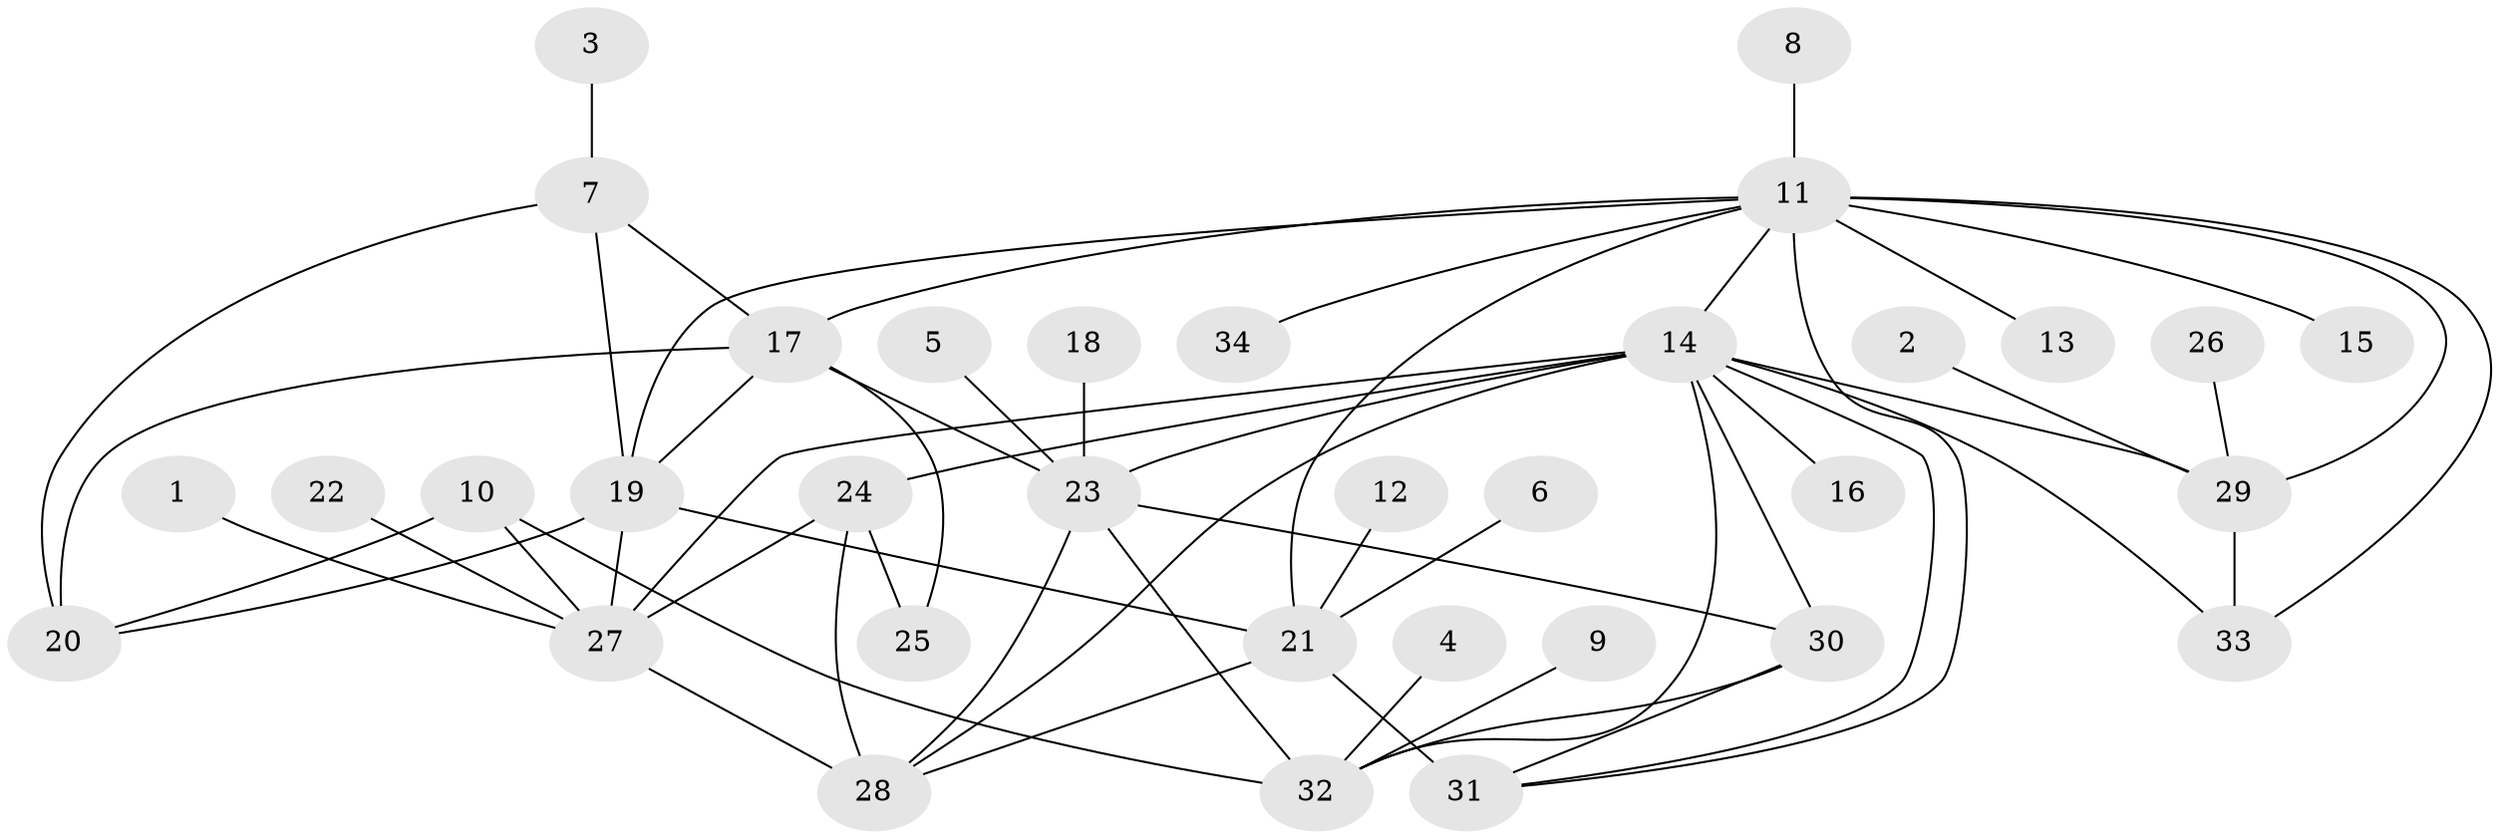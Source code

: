 // original degree distribution, {5: 0.027522935779816515, 6: 0.05504587155963303, 9: 0.027522935779816515, 8: 0.045871559633027525, 15: 0.009174311926605505, 7: 0.027522935779816515, 4: 0.027522935779816515, 10: 0.009174311926605505, 12: 0.009174311926605505, 11: 0.009174311926605505, 1: 0.5779816513761468, 3: 0.03669724770642202, 2: 0.13761467889908258}
// Generated by graph-tools (version 1.1) at 2025/37/03/04/25 23:37:41]
// undirected, 34 vertices, 57 edges
graph export_dot {
  node [color=gray90,style=filled];
  1;
  2;
  3;
  4;
  5;
  6;
  7;
  8;
  9;
  10;
  11;
  12;
  13;
  14;
  15;
  16;
  17;
  18;
  19;
  20;
  21;
  22;
  23;
  24;
  25;
  26;
  27;
  28;
  29;
  30;
  31;
  32;
  33;
  34;
  1 -- 27 [weight=1.0];
  2 -- 29 [weight=1.0];
  3 -- 7 [weight=1.0];
  4 -- 32 [weight=1.0];
  5 -- 23 [weight=1.0];
  6 -- 21 [weight=1.0];
  7 -- 17 [weight=2.0];
  7 -- 19 [weight=2.0];
  7 -- 20 [weight=2.0];
  8 -- 11 [weight=1.0];
  9 -- 32 [weight=1.0];
  10 -- 20 [weight=1.0];
  10 -- 27 [weight=1.0];
  10 -- 32 [weight=1.0];
  11 -- 13 [weight=1.0];
  11 -- 14 [weight=1.0];
  11 -- 15 [weight=1.0];
  11 -- 17 [weight=1.0];
  11 -- 19 [weight=1.0];
  11 -- 21 [weight=1.0];
  11 -- 29 [weight=2.0];
  11 -- 31 [weight=1.0];
  11 -- 33 [weight=1.0];
  11 -- 34 [weight=1.0];
  12 -- 21 [weight=1.0];
  14 -- 16 [weight=1.0];
  14 -- 23 [weight=2.0];
  14 -- 24 [weight=2.0];
  14 -- 27 [weight=1.0];
  14 -- 28 [weight=1.0];
  14 -- 29 [weight=2.0];
  14 -- 30 [weight=2.0];
  14 -- 31 [weight=1.0];
  14 -- 32 [weight=1.0];
  14 -- 33 [weight=2.0];
  17 -- 19 [weight=1.0];
  17 -- 20 [weight=1.0];
  17 -- 23 [weight=1.0];
  17 -- 25 [weight=1.0];
  18 -- 23 [weight=1.0];
  19 -- 20 [weight=1.0];
  19 -- 21 [weight=1.0];
  19 -- 27 [weight=1.0];
  21 -- 28 [weight=1.0];
  21 -- 31 [weight=6.0];
  22 -- 27 [weight=1.0];
  23 -- 28 [weight=1.0];
  23 -- 30 [weight=2.0];
  23 -- 32 [weight=1.0];
  24 -- 25 [weight=1.0];
  24 -- 27 [weight=2.0];
  24 -- 28 [weight=2.0];
  26 -- 29 [weight=1.0];
  27 -- 28 [weight=1.0];
  29 -- 33 [weight=2.0];
  30 -- 31 [weight=1.0];
  30 -- 32 [weight=2.0];
}
